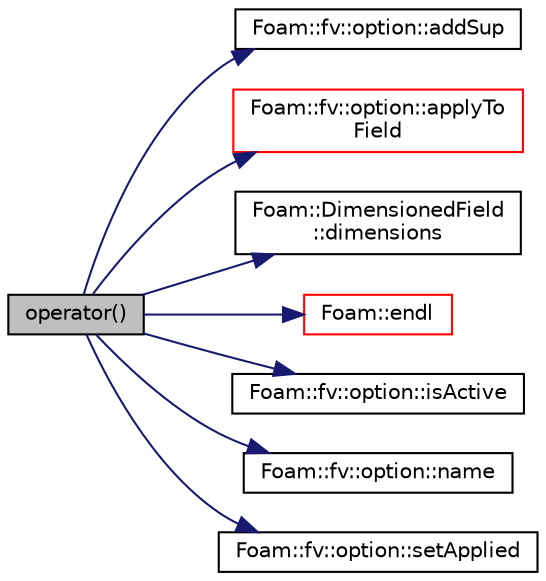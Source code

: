 digraph "operator()"
{
  bgcolor="transparent";
  edge [fontname="Helvetica",fontsize="10",labelfontname="Helvetica",labelfontsize="10"];
  node [fontname="Helvetica",fontsize="10",shape=record];
  rankdir="LR";
  Node1 [label="operator()",height=0.2,width=0.4,color="black", fillcolor="grey75", style="filled", fontcolor="black"];
  Node1 -> Node2 [color="midnightblue",fontsize="10",style="solid",fontname="Helvetica"];
  Node2 [label="Foam::fv::option::addSup",height=0.2,width=0.4,color="black",URL="$a01716.html#a9c3a3fc9e70c143a42b667f4c9485ec3"];
  Node1 -> Node3 [color="midnightblue",fontsize="10",style="solid",fontname="Helvetica"];
  Node3 [label="Foam::fv::option::applyTo\lField",height=0.2,width=0.4,color="red",URL="$a01716.html#a738c7065545b44aa9ff5a443571eb8ba",tooltip="Return index of field name if found in fieldNames list. "];
  Node1 -> Node4 [color="midnightblue",fontsize="10",style="solid",fontname="Helvetica"];
  Node4 [label="Foam::DimensionedField\l::dimensions",height=0.2,width=0.4,color="black",URL="$a00532.html#a6098093e7de06370342a85cfae8b31f5",tooltip="Return dimensions. "];
  Node1 -> Node5 [color="midnightblue",fontsize="10",style="solid",fontname="Helvetica"];
  Node5 [label="Foam::endl",height=0.2,width=0.4,color="red",URL="$a10733.html#a2db8fe02a0d3909e9351bb4275b23ce4",tooltip="Add newline and flush stream. "];
  Node1 -> Node6 [color="midnightblue",fontsize="10",style="solid",fontname="Helvetica"];
  Node6 [label="Foam::fv::option::isActive",height=0.2,width=0.4,color="black",URL="$a01716.html#aa1f512ab0fcc05612f8e3d6a4664ce9a",tooltip="Is the source active? "];
  Node1 -> Node7 [color="midnightblue",fontsize="10",style="solid",fontname="Helvetica"];
  Node7 [label="Foam::fv::option::name",height=0.2,width=0.4,color="black",URL="$a01716.html#a6d60057c26042eaf7fa1b3b6fb07b582",tooltip="Return const access to the source name. "];
  Node1 -> Node8 [color="midnightblue",fontsize="10",style="solid",fontname="Helvetica"];
  Node8 [label="Foam::fv::option::setApplied",height=0.2,width=0.4,color="black",URL="$a01716.html#aef9a49dfa6c9daeb6fef675c9ac559fb",tooltip="Set the applied flag to true for field index fieldI. "];
}
